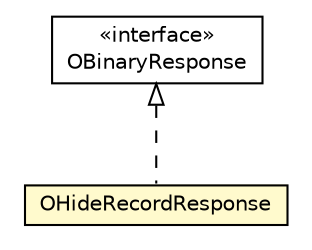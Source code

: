 #!/usr/local/bin/dot
#
# Class diagram 
# Generated by UMLGraph version R5_6-24-gf6e263 (http://www.umlgraph.org/)
#

digraph G {
	edge [fontname="Helvetica",fontsize=10,labelfontname="Helvetica",labelfontsize=10];
	node [fontname="Helvetica",fontsize=10,shape=plaintext];
	nodesep=0.25;
	ranksep=0.5;
	// com.orientechnologies.orient.client.remote.OBinaryResponse
	c3791522 [label=<<table title="com.orientechnologies.orient.client.remote.OBinaryResponse" border="0" cellborder="1" cellspacing="0" cellpadding="2" port="p" href="../OBinaryResponse.html">
		<tr><td><table border="0" cellspacing="0" cellpadding="1">
<tr><td align="center" balign="center"> &#171;interface&#187; </td></tr>
<tr><td align="center" balign="center"> OBinaryResponse </td></tr>
		</table></td></tr>
		</table>>, URL="../OBinaryResponse.html", fontname="Helvetica", fontcolor="black", fontsize=10.0];
	// com.orientechnologies.orient.client.remote.message.OHideRecordResponse
	c3791563 [label=<<table title="com.orientechnologies.orient.client.remote.message.OHideRecordResponse" border="0" cellborder="1" cellspacing="0" cellpadding="2" port="p" bgcolor="lemonChiffon" href="./OHideRecordResponse.html">
		<tr><td><table border="0" cellspacing="0" cellpadding="1">
<tr><td align="center" balign="center"> OHideRecordResponse </td></tr>
		</table></td></tr>
		</table>>, URL="./OHideRecordResponse.html", fontname="Helvetica", fontcolor="black", fontsize=10.0];
	//com.orientechnologies.orient.client.remote.message.OHideRecordResponse implements com.orientechnologies.orient.client.remote.OBinaryResponse
	c3791522:p -> c3791563:p [dir=back,arrowtail=empty,style=dashed];
}

